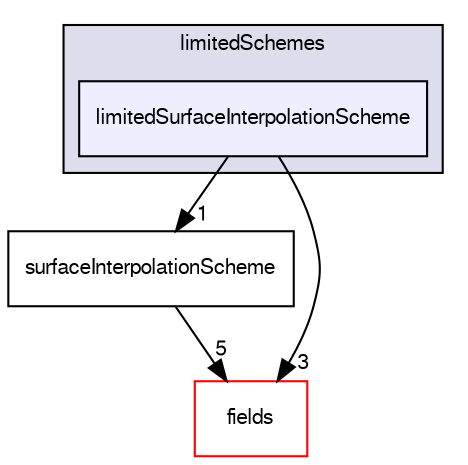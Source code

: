 digraph "src/finiteVolume/interpolation/surfaceInterpolation/limitedSchemes/limitedSurfaceInterpolationScheme" {
  bgcolor=transparent;
  compound=true
  node [ fontsize="10", fontname="FreeSans"];
  edge [ labelfontsize="10", labelfontname="FreeSans"];
  subgraph clusterdir_3b094e1ce2b3f641da0071aec2c4e694 {
    graph [ bgcolor="#ddddee", pencolor="black", label="limitedSchemes" fontname="FreeSans", fontsize="10", URL="dir_3b094e1ce2b3f641da0071aec2c4e694.html"]
  dir_4f765f4be874e7c1018013a8d8ff5f6d [shape=box, label="limitedSurfaceInterpolationScheme", style="filled", fillcolor="#eeeeff", pencolor="black", URL="dir_4f765f4be874e7c1018013a8d8ff5f6d.html"];
  }
  dir_19d3b1afd53ea5e65e1bc53b79dacb85 [shape=box label="surfaceInterpolationScheme" URL="dir_19d3b1afd53ea5e65e1bc53b79dacb85.html"];
  dir_25ab4a83a983f7bb7a38b7f63bb141b7 [shape=box label="fields" color="red" URL="dir_25ab4a83a983f7bb7a38b7f63bb141b7.html"];
  dir_19d3b1afd53ea5e65e1bc53b79dacb85->dir_25ab4a83a983f7bb7a38b7f63bb141b7 [headlabel="5", labeldistance=1.5 headhref="dir_001098_000783.html"];
  dir_4f765f4be874e7c1018013a8d8ff5f6d->dir_19d3b1afd53ea5e65e1bc53b79dacb85 [headlabel="1", labeldistance=1.5 headhref="dir_001030_001098.html"];
  dir_4f765f4be874e7c1018013a8d8ff5f6d->dir_25ab4a83a983f7bb7a38b7f63bb141b7 [headlabel="3", labeldistance=1.5 headhref="dir_001030_000783.html"];
}
